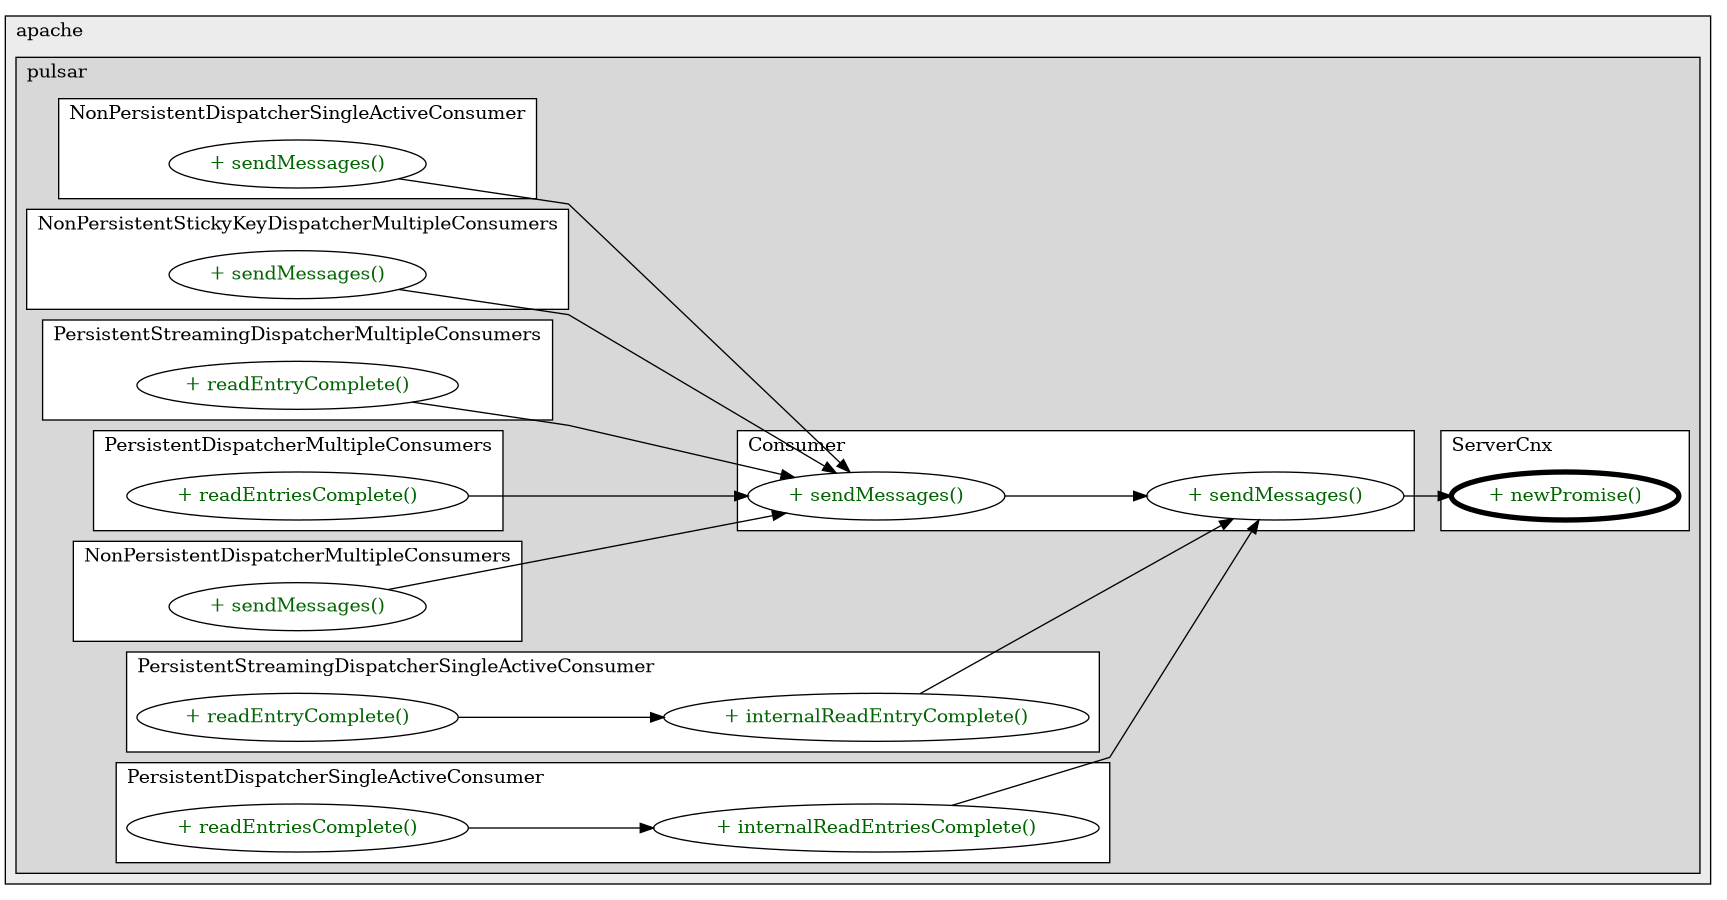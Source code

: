 @startuml

/' diagram meta data start
config=CallConfiguration;
{
  "rootMethod": "org.apache.pulsar.broker.service.ServerCnx#newPromise()",
  "projectClassification": {
    "searchMode": "OpenProject", // OpenProject, AllProjects
    "includedProjects": "",
    "pathEndKeywords": "*.impl",
    "isClientPath": "",
    "isClientName": "",
    "isTestPath": "",
    "isTestName": "",
    "isMappingPath": "",
    "isMappingName": "",
    "isDataAccessPath": "",
    "isDataAccessName": "",
    "isDataStructurePath": "",
    "isDataStructureName": "",
    "isInterfaceStructuresPath": "",
    "isInterfaceStructuresName": "",
    "isEntryPointPath": "",
    "isEntryPointName": "",
    "treatFinalFieldsAsMandatory": false
  },
  "graphRestriction": {
    "classPackageExcludeFilter": "",
    "classPackageIncludeFilter": "",
    "classNameExcludeFilter": "",
    "classNameIncludeFilter": "",
    "methodNameExcludeFilter": "",
    "methodNameIncludeFilter": "",
    "removeByInheritance": "", // inheritance/annotation based filtering is done in a second step
    "removeByAnnotation": "",
    "removeByClassPackage": "", // cleanup the graph after inheritance/annotation based filtering is done
    "removeByClassName": "",
    "cutMappings": false,
    "cutEnum": true,
    "cutTests": true,
    "cutClient": true,
    "cutDataAccess": true,
    "cutInterfaceStructures": true,
    "cutDataStructures": true,
    "cutGetterAndSetter": true,
    "cutConstructors": true
  },
  "graphTraversal": {
    "forwardDepth": 3,
    "backwardDepth": 3,
    "classPackageExcludeFilter": "",
    "classPackageIncludeFilter": "",
    "classNameExcludeFilter": "",
    "classNameIncludeFilter": "",
    "methodNameExcludeFilter": "",
    "methodNameIncludeFilter": "",
    "hideMappings": false,
    "hideDataStructures": false,
    "hidePrivateMethods": true,
    "hideInterfaceCalls": true, // indirection: implementation -> interface (is hidden) -> implementation
    "onlyShowApplicationEntryPoints": false, // root node is included
    "useMethodCallsForStructureDiagram": "ForwardOnly" // ForwardOnly, BothDirections, No
  },
  "details": {
    "aggregation": "GroupByClass", // ByClass, GroupByClass, None
    "showMethodParametersTypes": false,
    "showMethodParametersNames": false,
    "showMethodReturnType": false,
    "showPackageLevels": 2,
    "showCallOrder": false,
    "edgeMode": "MethodsOnly", // TypesOnly, MethodsOnly, TypesAndMethods, MethodsAndDirectTypeUsage
    "showDetailedClassStructure": false
  },
  "rootClass": "org.apache.pulsar.broker.service.ServerCnx",
  "extensionCallbackMethod": "" // qualified.class.name#methodName - signature: public static String method(String)
}
diagram meta data end '/



digraph g {
    rankdir="LR"
    splines=polyline
    

'nodes 
subgraph cluster_1411517106 { 
   	label=apache
	labeljust=l
	fillcolor="#ececec"
	style=filled
   
   subgraph cluster_523310109 { 
   	label=pulsar
	labeljust=l
	fillcolor="#d8d8d8"
	style=filled
   
   subgraph cluster_1224357303 { 
   	label=Consumer
	labeljust=l
	fillcolor=white
	style=filled
   
   Consumer1718290011XXXsendMessages1093529996[
	label="+ sendMessages()"
	style=filled
	fillcolor=white
	tooltip="Consumer

&#10;  Dispatch a list of entries to the consumer. \<br/\>&#10;  \<b\>It is also responsible to release entries data and recycle entries object.\</b\>&#10; &#10;  @return a SendMessageInfo object that contains the detail of what was sent to consumer&#10; "
	fontcolor=darkgreen
];

Consumer1718290011XXXsendMessages1436037244[
	label="+ sendMessages()"
	style=filled
	fillcolor=white
	tooltip="Consumer

null"
	fontcolor=darkgreen
];
} 

subgraph cluster_1399104370 { 
   	label=NonPersistentDispatcherSingleActiveConsumer
	labeljust=l
	fillcolor=white
	style=filled
   
   NonPersistentDispatcherSingleActiveConsumer442146095XXXsendMessages188514582[
	label="+ sendMessages()"
	style=filled
	fillcolor=white
	tooltip="NonPersistentDispatcherSingleActiveConsumer

null"
	fontcolor=darkgreen
];
} 

subgraph cluster_1499977463 { 
   	label=NonPersistentStickyKeyDispatcherMultipleConsumers
	labeljust=l
	fillcolor=white
	style=filled
   
   NonPersistentStickyKeyDispatcherMultipleConsumers442146095XXXsendMessages188514582[
	label="+ sendMessages()"
	style=filled
	fillcolor=white
	tooltip="NonPersistentStickyKeyDispatcherMultipleConsumers

null"
	fontcolor=darkgreen
];
} 

subgraph cluster_1554834207 { 
   	label=PersistentStreamingDispatcherMultipleConsumers
	labeljust=l
	fillcolor=white
	style=filled
   
   PersistentStreamingDispatcherMultipleConsumers1101090806XXXreadEntryComplete274903556[
	label="+ readEntryComplete()"
	style=filled
	fillcolor=white
	tooltip="PersistentStreamingDispatcherMultipleConsumers

&#10;  {@inheritDoc}&#10; "
	fontcolor=darkgreen
];
} 

subgraph cluster_1579858382 { 
   	label=PersistentStreamingDispatcherSingleActiveConsumer
	labeljust=l
	fillcolor=white
	style=filled
   
   PersistentStreamingDispatcherSingleActiveConsumer1101090806XXXinternalReadEntryComplete274903556[
	label="+ internalReadEntryComplete()"
	style=filled
	fillcolor=white
	tooltip="PersistentStreamingDispatcherSingleActiveConsumer

null"
	fontcolor=darkgreen
];

PersistentStreamingDispatcherSingleActiveConsumer1101090806XXXreadEntryComplete274903556[
	label="+ readEntryComplete()"
	style=filled
	fillcolor=white
	tooltip="PersistentStreamingDispatcherSingleActiveConsumer

&#10;  {@inheritDoc}&#10; "
	fontcolor=darkgreen
];
} 

subgraph cluster_1716924171 { 
   	label=PersistentDispatcherMultipleConsumers
	labeljust=l
	fillcolor=white
	style=filled
   
   PersistentDispatcherMultipleConsumers1101090806XXXreadEntriesComplete1160535363[
	label="+ readEntriesComplete()"
	style=filled
	fillcolor=white
	tooltip="PersistentDispatcherMultipleConsumers

null"
	fontcolor=darkgreen
];
} 

subgraph cluster_300981562 { 
   	label=PersistentDispatcherSingleActiveConsumer
	labeljust=l
	fillcolor=white
	style=filled
   
   PersistentDispatcherSingleActiveConsumer1101090806XXXinternalReadEntriesComplete1160535363[
	label="+ internalReadEntriesComplete()"
	style=filled
	fillcolor=white
	tooltip="PersistentDispatcherSingleActiveConsumer

null"
	fontcolor=darkgreen
];

PersistentDispatcherSingleActiveConsumer1101090806XXXreadEntriesComplete1160535363[
	label="+ readEntriesComplete()"
	style=filled
	fillcolor=white
	tooltip="PersistentDispatcherSingleActiveConsumer

null"
	fontcolor=darkgreen
];
} 

subgraph cluster_430141985 { 
   	label=NonPersistentDispatcherMultipleConsumers
	labeljust=l
	fillcolor=white
	style=filled
   
   NonPersistentDispatcherMultipleConsumers442146095XXXsendMessages188514582[
	label="+ sendMessages()"
	style=filled
	fillcolor=white
	tooltip="NonPersistentDispatcherMultipleConsumers

null"
	fontcolor=darkgreen
];
} 

subgraph cluster_923169591 { 
   	label=ServerCnx
	labeljust=l
	fillcolor=white
	style=filled
   
   ServerCnx1718290011XXXnewPromise0[
	label="+ newPromise()"
	style=filled
	fillcolor=white
	tooltip="ServerCnx

null"
	penwidth=4
	fontcolor=darkgreen
];
} 
} 
} 

'edges    
Consumer1718290011XXXsendMessages1093529996 -> ServerCnx1718290011XXXnewPromise0;
Consumer1718290011XXXsendMessages1436037244 -> Consumer1718290011XXXsendMessages1093529996;
NonPersistentDispatcherMultipleConsumers442146095XXXsendMessages188514582 -> Consumer1718290011XXXsendMessages1436037244;
NonPersistentDispatcherSingleActiveConsumer442146095XXXsendMessages188514582 -> Consumer1718290011XXXsendMessages1436037244;
NonPersistentStickyKeyDispatcherMultipleConsumers442146095XXXsendMessages188514582 -> Consumer1718290011XXXsendMessages1436037244;
PersistentDispatcherMultipleConsumers1101090806XXXreadEntriesComplete1160535363 -> Consumer1718290011XXXsendMessages1436037244;
PersistentDispatcherSingleActiveConsumer1101090806XXXinternalReadEntriesComplete1160535363 -> Consumer1718290011XXXsendMessages1093529996;
PersistentDispatcherSingleActiveConsumer1101090806XXXreadEntriesComplete1160535363 -> PersistentDispatcherSingleActiveConsumer1101090806XXXinternalReadEntriesComplete1160535363;
PersistentStreamingDispatcherMultipleConsumers1101090806XXXreadEntryComplete274903556 -> Consumer1718290011XXXsendMessages1436037244;
PersistentStreamingDispatcherSingleActiveConsumer1101090806XXXinternalReadEntryComplete274903556 -> Consumer1718290011XXXsendMessages1093529996;
PersistentStreamingDispatcherSingleActiveConsumer1101090806XXXreadEntryComplete274903556 -> PersistentStreamingDispatcherSingleActiveConsumer1101090806XXXinternalReadEntryComplete274903556;
    
}
@enduml